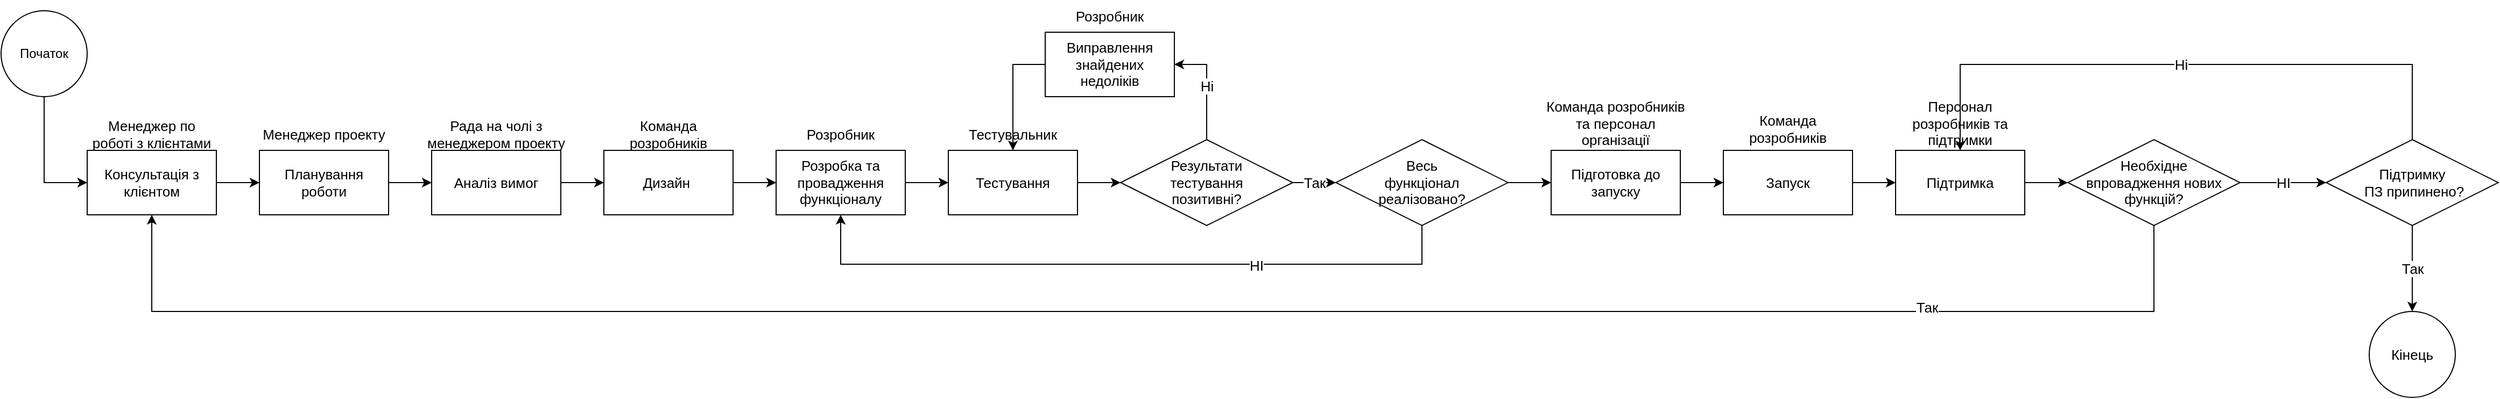 <mxfile version="18.0.2" type="github">
  <diagram id="1EWJdIrW8jpx9071WqiY" name="Page-1">
    <mxGraphModel dx="782" dy="681" grid="1" gridSize="10" guides="1" tooltips="1" connect="1" arrows="1" fold="1" page="1" pageScale="1" pageWidth="1169" pageHeight="827" math="0" shadow="0">
      <root>
        <mxCell id="0" />
        <mxCell id="1" parent="0" />
        <mxCell id="IF_zVUQMi03LqPsfueBN-50" style="edgeStyle=orthogonalEdgeStyle;rounded=0;orthogonalLoop=1;jettySize=auto;html=1;exitX=0.5;exitY=1;exitDx=0;exitDy=0;entryX=0;entryY=0.5;entryDx=0;entryDy=0;fontSize=13;" parent="1" source="IF_zVUQMi03LqPsfueBN-1" target="IF_zVUQMi03LqPsfueBN-27" edge="1">
          <mxGeometry relative="1" as="geometry" />
        </mxCell>
        <mxCell id="IF_zVUQMi03LqPsfueBN-1" value="Початок" style="ellipse;whiteSpace=wrap;html=1;aspect=fixed;" parent="1" vertex="1">
          <mxGeometry y="160" width="80" height="80" as="geometry" />
        </mxCell>
        <mxCell id="IF_zVUQMi03LqPsfueBN-31" style="edgeStyle=orthogonalEdgeStyle;rounded=0;orthogonalLoop=1;jettySize=auto;html=1;exitX=1;exitY=0.5;exitDx=0;exitDy=0;entryX=0;entryY=0.5;entryDx=0;entryDy=0;fontSize=13;" parent="1" source="IF_zVUQMi03LqPsfueBN-2" target="IF_zVUQMi03LqPsfueBN-23" edge="1">
          <mxGeometry relative="1" as="geometry" />
        </mxCell>
        <mxCell id="IF_zVUQMi03LqPsfueBN-2" value="&lt;font style=&quot;font-size: 13px;&quot;&gt;Планування роботи&lt;/font&gt;" style="rounded=0;whiteSpace=wrap;html=1;" parent="1" vertex="1">
          <mxGeometry x="240" y="290" width="120" height="60" as="geometry" />
        </mxCell>
        <mxCell id="IF_zVUQMi03LqPsfueBN-21" style="edgeStyle=orthogonalEdgeStyle;rounded=0;orthogonalLoop=1;jettySize=auto;html=1;exitX=1;exitY=0.5;exitDx=0;exitDy=0;entryX=0;entryY=0.5;entryDx=0;entryDy=0;fontSize=13;" parent="1" source="IF_zVUQMi03LqPsfueBN-3" target="IF_zVUQMi03LqPsfueBN-6" edge="1">
          <mxGeometry relative="1" as="geometry">
            <mxPoint x="840" y="320" as="sourcePoint" />
          </mxGeometry>
        </mxCell>
        <mxCell id="IF_zVUQMi03LqPsfueBN-3" value="&lt;font style=&quot;font-size: 13px;&quot;&gt;Розробка та провадження функціоналу&lt;/font&gt;" style="rounded=0;whiteSpace=wrap;html=1;" parent="1" vertex="1">
          <mxGeometry x="720" y="290" width="120" height="60" as="geometry" />
        </mxCell>
        <mxCell id="IF_zVUQMi03LqPsfueBN-26" style="edgeStyle=orthogonalEdgeStyle;rounded=0;orthogonalLoop=1;jettySize=auto;html=1;exitX=0;exitY=0.5;exitDx=0;exitDy=0;entryX=0.5;entryY=0;entryDx=0;entryDy=0;fontSize=13;" parent="1" source="IF_zVUQMi03LqPsfueBN-4" target="IF_zVUQMi03LqPsfueBN-6" edge="1">
          <mxGeometry relative="1" as="geometry">
            <mxPoint x="960" y="200" as="sourcePoint" />
          </mxGeometry>
        </mxCell>
        <mxCell id="IF_zVUQMi03LqPsfueBN-4" value="&lt;font style=&quot;font-size: 13px;&quot;&gt;Виправлення знайдених недоліків&lt;/font&gt;" style="rounded=0;whiteSpace=wrap;html=1;" parent="1" vertex="1">
          <mxGeometry x="970" y="180" width="120" height="60" as="geometry" />
        </mxCell>
        <mxCell id="IF_zVUQMi03LqPsfueBN-33" style="edgeStyle=orthogonalEdgeStyle;rounded=0;orthogonalLoop=1;jettySize=auto;html=1;exitX=1;exitY=0.5;exitDx=0;exitDy=0;entryX=0;entryY=0.5;entryDx=0;entryDy=0;fontSize=13;" parent="1" source="IF_zVUQMi03LqPsfueBN-5" target="IF_zVUQMi03LqPsfueBN-3" edge="1">
          <mxGeometry relative="1" as="geometry" />
        </mxCell>
        <mxCell id="IF_zVUQMi03LqPsfueBN-5" value="&lt;font style=&quot;font-size: 13px;&quot;&gt;Дизайн&amp;nbsp;&lt;/font&gt;" style="rounded=0;whiteSpace=wrap;html=1;" parent="1" vertex="1">
          <mxGeometry x="560" y="290" width="120" height="60" as="geometry" />
        </mxCell>
        <mxCell id="IF_zVUQMi03LqPsfueBN-22" style="edgeStyle=orthogonalEdgeStyle;rounded=0;orthogonalLoop=1;jettySize=auto;html=1;exitX=1;exitY=0.5;exitDx=0;exitDy=0;entryX=0;entryY=0.5;entryDx=0;entryDy=0;fontSize=13;" parent="1" source="IF_zVUQMi03LqPsfueBN-6" target="IF_zVUQMi03LqPsfueBN-7" edge="1">
          <mxGeometry relative="1" as="geometry" />
        </mxCell>
        <mxCell id="IF_zVUQMi03LqPsfueBN-6" value="&lt;font style=&quot;font-size: 13px;&quot;&gt;Тестування&lt;/font&gt;" style="rounded=0;whiteSpace=wrap;html=1;" parent="1" vertex="1">
          <mxGeometry x="880" y="290" width="120" height="60" as="geometry" />
        </mxCell>
        <mxCell id="IF_zVUQMi03LqPsfueBN-24" value="Так" style="edgeStyle=orthogonalEdgeStyle;rounded=0;orthogonalLoop=1;jettySize=auto;html=1;exitX=1;exitY=0.5;exitDx=0;exitDy=0;entryX=0;entryY=0.5;entryDx=0;entryDy=0;fontSize=13;" parent="1" source="IF_zVUQMi03LqPsfueBN-7" target="IF_zVUQMi03LqPsfueBN-11" edge="1">
          <mxGeometry relative="1" as="geometry" />
        </mxCell>
        <mxCell id="IF_zVUQMi03LqPsfueBN-25" value="Ні" style="edgeStyle=orthogonalEdgeStyle;rounded=0;orthogonalLoop=1;jettySize=auto;html=1;exitX=0.5;exitY=0;exitDx=0;exitDy=0;entryX=1;entryY=0.5;entryDx=0;entryDy=0;fontSize=13;" parent="1" source="IF_zVUQMi03LqPsfueBN-7" target="IF_zVUQMi03LqPsfueBN-4" edge="1">
          <mxGeometry relative="1" as="geometry">
            <mxPoint x="1080" y="200" as="targetPoint" />
          </mxGeometry>
        </mxCell>
        <mxCell id="IF_zVUQMi03LqPsfueBN-7" value="&lt;font style=&quot;font-size: 13px;&quot;&gt;Результати &lt;br&gt;тестування &lt;br&gt;позитивні?&lt;/font&gt;" style="rhombus;whiteSpace=wrap;html=1;" parent="1" vertex="1">
          <mxGeometry x="1040" y="280" width="160" height="80" as="geometry" />
        </mxCell>
        <mxCell id="IF_zVUQMi03LqPsfueBN-30" style="edgeStyle=orthogonalEdgeStyle;rounded=0;orthogonalLoop=1;jettySize=auto;html=1;exitX=0.5;exitY=1;exitDx=0;exitDy=0;entryX=0.5;entryY=1;entryDx=0;entryDy=0;fontSize=13;" parent="1" source="IF_zVUQMi03LqPsfueBN-11" target="IF_zVUQMi03LqPsfueBN-3" edge="1">
          <mxGeometry relative="1" as="geometry">
            <Array as="points">
              <mxPoint x="1320" y="396" />
              <mxPoint x="780" y="396" />
            </Array>
          </mxGeometry>
        </mxCell>
        <mxCell id="IF_zVUQMi03LqPsfueBN-59" value="НІ" style="edgeLabel;html=1;align=center;verticalAlign=middle;resizable=0;points=[];fontSize=13;" parent="IF_zVUQMi03LqPsfueBN-30" vertex="1" connectable="0">
          <mxGeometry x="-0.389" y="1" relative="1" as="geometry">
            <mxPoint as="offset" />
          </mxGeometry>
        </mxCell>
        <mxCell id="IF_zVUQMi03LqPsfueBN-37" style="edgeStyle=orthogonalEdgeStyle;rounded=0;orthogonalLoop=1;jettySize=auto;html=1;exitX=1;exitY=0.5;exitDx=0;exitDy=0;entryX=0;entryY=0.5;entryDx=0;entryDy=0;fontSize=13;" parent="1" source="IF_zVUQMi03LqPsfueBN-11" target="IF_zVUQMi03LqPsfueBN-34" edge="1">
          <mxGeometry relative="1" as="geometry" />
        </mxCell>
        <mxCell id="IF_zVUQMi03LqPsfueBN-11" value="&lt;font style=&quot;font-size: 13px;&quot;&gt;Весь&lt;br&gt;функціонал &lt;br&gt;реалізовано?&lt;/font&gt;" style="rhombus;whiteSpace=wrap;html=1;" parent="1" vertex="1">
          <mxGeometry x="1240" y="280" width="160" height="80" as="geometry" />
        </mxCell>
        <mxCell id="IF_zVUQMi03LqPsfueBN-38" style="edgeStyle=orthogonalEdgeStyle;rounded=0;orthogonalLoop=1;jettySize=auto;html=1;exitX=0.5;exitY=1;exitDx=0;exitDy=0;entryX=0.5;entryY=1;entryDx=0;entryDy=0;fontSize=13;" parent="1" source="IF_zVUQMi03LqPsfueBN-12" target="IF_zVUQMi03LqPsfueBN-27" edge="1">
          <mxGeometry relative="1" as="geometry">
            <Array as="points">
              <mxPoint x="2000" y="440" />
              <mxPoint x="140" y="440" />
            </Array>
          </mxGeometry>
        </mxCell>
        <mxCell id="IF_zVUQMi03LqPsfueBN-58" value="Так" style="edgeLabel;html=1;align=center;verticalAlign=middle;resizable=0;points=[];fontSize=13;" parent="IF_zVUQMi03LqPsfueBN-38" vertex="1" connectable="0">
          <mxGeometry x="-0.713" y="-4" relative="1" as="geometry">
            <mxPoint as="offset" />
          </mxGeometry>
        </mxCell>
        <mxCell id="IF_zVUQMi03LqPsfueBN-41" value="НІ" style="edgeStyle=orthogonalEdgeStyle;rounded=0;orthogonalLoop=1;jettySize=auto;html=1;exitX=1;exitY=0.5;exitDx=0;exitDy=0;fontSize=13;entryX=0;entryY=0.5;entryDx=0;entryDy=0;" parent="1" source="IF_zVUQMi03LqPsfueBN-12" target="IF_zVUQMi03LqPsfueBN-42" edge="1">
          <mxGeometry relative="1" as="geometry">
            <mxPoint x="2100" y="370" as="targetPoint" />
          </mxGeometry>
        </mxCell>
        <mxCell id="IF_zVUQMi03LqPsfueBN-12" value="Необхідне &lt;br&gt;впровадження нових функцій?" style="rhombus;whiteSpace=wrap;html=1;fontSize=13;" parent="1" vertex="1">
          <mxGeometry x="1920" y="280" width="160" height="80" as="geometry" />
        </mxCell>
        <mxCell id="IF_zVUQMi03LqPsfueBN-32" style="edgeStyle=orthogonalEdgeStyle;rounded=0;orthogonalLoop=1;jettySize=auto;html=1;exitX=1;exitY=0.5;exitDx=0;exitDy=0;entryX=0;entryY=0.5;entryDx=0;entryDy=0;fontSize=13;" parent="1" source="IF_zVUQMi03LqPsfueBN-23" target="IF_zVUQMi03LqPsfueBN-5" edge="1">
          <mxGeometry relative="1" as="geometry" />
        </mxCell>
        <mxCell id="IF_zVUQMi03LqPsfueBN-23" value="Аналіз вимог" style="rounded=0;whiteSpace=wrap;html=1;fontSize=13;" parent="1" vertex="1">
          <mxGeometry x="400" y="290" width="120" height="60" as="geometry" />
        </mxCell>
        <mxCell id="IF_zVUQMi03LqPsfueBN-29" style="edgeStyle=orthogonalEdgeStyle;rounded=0;orthogonalLoop=1;jettySize=auto;html=1;exitX=1;exitY=0.5;exitDx=0;exitDy=0;entryX=0;entryY=0.5;entryDx=0;entryDy=0;fontSize=13;" parent="1" source="IF_zVUQMi03LqPsfueBN-27" target="IF_zVUQMi03LqPsfueBN-2" edge="1">
          <mxGeometry relative="1" as="geometry" />
        </mxCell>
        <mxCell id="IF_zVUQMi03LqPsfueBN-27" value="Консультація з клієнтом" style="rounded=0;whiteSpace=wrap;html=1;fontSize=13;" parent="1" vertex="1">
          <mxGeometry x="80" y="290" width="120" height="60" as="geometry" />
        </mxCell>
        <mxCell id="IF_zVUQMi03LqPsfueBN-36" style="edgeStyle=orthogonalEdgeStyle;rounded=0;orthogonalLoop=1;jettySize=auto;html=1;exitX=1;exitY=0.5;exitDx=0;exitDy=0;entryX=0;entryY=0.5;entryDx=0;entryDy=0;fontSize=13;" parent="1" source="IF_zVUQMi03LqPsfueBN-34" target="IF_zVUQMi03LqPsfueBN-35" edge="1">
          <mxGeometry relative="1" as="geometry" />
        </mxCell>
        <mxCell id="IF_zVUQMi03LqPsfueBN-34" value="Підготовка до запуску" style="rounded=0;whiteSpace=wrap;html=1;fontSize=13;" parent="1" vertex="1">
          <mxGeometry x="1440" y="290" width="120" height="60" as="geometry" />
        </mxCell>
        <mxCell id="IF_zVUQMi03LqPsfueBN-39" style="edgeStyle=orthogonalEdgeStyle;rounded=0;orthogonalLoop=1;jettySize=auto;html=1;exitX=1;exitY=0.5;exitDx=0;exitDy=0;fontSize=13;entryX=0;entryY=0.5;entryDx=0;entryDy=0;" parent="1" source="IF_zVUQMi03LqPsfueBN-35" target="IF_zVUQMi03LqPsfueBN-40" edge="1">
          <mxGeometry relative="1" as="geometry">
            <mxPoint x="1730" y="180" as="targetPoint" />
          </mxGeometry>
        </mxCell>
        <mxCell id="IF_zVUQMi03LqPsfueBN-35" value="Запуск" style="rounded=0;whiteSpace=wrap;html=1;fontSize=13;" parent="1" vertex="1">
          <mxGeometry x="1600" y="290" width="120" height="60" as="geometry" />
        </mxCell>
        <mxCell id="IF_zVUQMi03LqPsfueBN-43" style="edgeStyle=orthogonalEdgeStyle;rounded=0;orthogonalLoop=1;jettySize=auto;html=1;exitX=1;exitY=0.5;exitDx=0;exitDy=0;fontSize=13;entryX=0;entryY=0.5;entryDx=0;entryDy=0;" parent="1" source="IF_zVUQMi03LqPsfueBN-40" target="IF_zVUQMi03LqPsfueBN-12" edge="1">
          <mxGeometry relative="1" as="geometry">
            <mxPoint x="1960" y="390" as="targetPoint" />
          </mxGeometry>
        </mxCell>
        <mxCell id="IF_zVUQMi03LqPsfueBN-40" value="Підтримка" style="rounded=0;whiteSpace=wrap;html=1;fontSize=13;" parent="1" vertex="1">
          <mxGeometry x="1760" y="290" width="120" height="60" as="geometry" />
        </mxCell>
        <mxCell id="IF_zVUQMi03LqPsfueBN-44" value="Ні" style="edgeStyle=orthogonalEdgeStyle;rounded=0;orthogonalLoop=1;jettySize=auto;html=1;exitX=0.5;exitY=0;exitDx=0;exitDy=0;entryX=0.5;entryY=0;entryDx=0;entryDy=0;fontSize=13;" parent="1" source="IF_zVUQMi03LqPsfueBN-42" target="IF_zVUQMi03LqPsfueBN-40" edge="1">
          <mxGeometry relative="1" as="geometry">
            <Array as="points">
              <mxPoint x="2240" y="210" />
              <mxPoint x="1820" y="210" />
            </Array>
          </mxGeometry>
        </mxCell>
        <mxCell id="IF_zVUQMi03LqPsfueBN-57" value="Так" style="edgeStyle=orthogonalEdgeStyle;rounded=0;orthogonalLoop=1;jettySize=auto;html=1;exitX=0.5;exitY=1;exitDx=0;exitDy=0;fontSize=13;" parent="1" source="IF_zVUQMi03LqPsfueBN-42" target="IF_zVUQMi03LqPsfueBN-45" edge="1">
          <mxGeometry relative="1" as="geometry" />
        </mxCell>
        <mxCell id="IF_zVUQMi03LqPsfueBN-42" value="Підтримку&lt;br&gt;&amp;nbsp;ПЗ припинено?" style="rhombus;whiteSpace=wrap;html=1;fontSize=13;" parent="1" vertex="1">
          <mxGeometry x="2160" y="280" width="160" height="80" as="geometry" />
        </mxCell>
        <mxCell id="IF_zVUQMi03LqPsfueBN-45" value="Кінець" style="ellipse;whiteSpace=wrap;html=1;aspect=fixed;fontSize=13;" parent="1" vertex="1">
          <mxGeometry x="2200" y="440" width="80" height="80" as="geometry" />
        </mxCell>
        <mxCell id="qHFjrfzewxJxyT735zwG-1" value="Менеджер по роботі з клієнтами" style="text;html=1;strokeColor=none;fillColor=none;align=center;verticalAlign=middle;whiteSpace=wrap;rounded=0;fontSize=13;" vertex="1" parent="1">
          <mxGeometry x="80" y="260" width="120" height="30" as="geometry" />
        </mxCell>
        <mxCell id="qHFjrfzewxJxyT735zwG-2" value="Менеджер проекту" style="text;html=1;strokeColor=none;fillColor=none;align=center;verticalAlign=middle;whiteSpace=wrap;rounded=0;fontSize=13;" vertex="1" parent="1">
          <mxGeometry x="240" y="260" width="120" height="30" as="geometry" />
        </mxCell>
        <mxCell id="qHFjrfzewxJxyT735zwG-3" value="Рада на чолі з менеджером проекту" style="text;html=1;strokeColor=none;fillColor=none;align=center;verticalAlign=middle;whiteSpace=wrap;rounded=0;fontSize=13;" vertex="1" parent="1">
          <mxGeometry x="390" y="260" width="140" height="30" as="geometry" />
        </mxCell>
        <mxCell id="qHFjrfzewxJxyT735zwG-4" value="Команда розробників" style="text;html=1;strokeColor=none;fillColor=none;align=center;verticalAlign=middle;whiteSpace=wrap;rounded=0;fontSize=13;" vertex="1" parent="1">
          <mxGeometry x="560" y="260" width="120" height="30" as="geometry" />
        </mxCell>
        <mxCell id="qHFjrfzewxJxyT735zwG-5" value="Розробник" style="text;html=1;strokeColor=none;fillColor=none;align=center;verticalAlign=middle;whiteSpace=wrap;rounded=0;fontSize=13;" vertex="1" parent="1">
          <mxGeometry x="720" y="260" width="120" height="30" as="geometry" />
        </mxCell>
        <mxCell id="qHFjrfzewxJxyT735zwG-6" value="Тестувальник" style="text;html=1;strokeColor=none;fillColor=none;align=center;verticalAlign=middle;whiteSpace=wrap;rounded=0;fontSize=13;" vertex="1" parent="1">
          <mxGeometry x="880" y="260" width="120" height="30" as="geometry" />
        </mxCell>
        <mxCell id="qHFjrfzewxJxyT735zwG-7" value="Розробник" style="text;html=1;strokeColor=none;fillColor=none;align=center;verticalAlign=middle;whiteSpace=wrap;rounded=0;fontSize=13;" vertex="1" parent="1">
          <mxGeometry x="970" y="150" width="120" height="30" as="geometry" />
        </mxCell>
        <mxCell id="qHFjrfzewxJxyT735zwG-8" value="Команда розробників та персонал організації" style="text;html=1;strokeColor=none;fillColor=none;align=center;verticalAlign=middle;whiteSpace=wrap;rounded=0;fontSize=13;" vertex="1" parent="1">
          <mxGeometry x="1430" y="250" width="140" height="30" as="geometry" />
        </mxCell>
        <mxCell id="qHFjrfzewxJxyT735zwG-9" value="Команда розробників" style="text;html=1;strokeColor=none;fillColor=none;align=center;verticalAlign=middle;whiteSpace=wrap;rounded=0;fontSize=13;" vertex="1" parent="1">
          <mxGeometry x="1600" y="250" width="120" height="40" as="geometry" />
        </mxCell>
        <mxCell id="qHFjrfzewxJxyT735zwG-10" value="Персонал розробників та підтримки" style="text;html=1;strokeColor=none;fillColor=none;align=center;verticalAlign=middle;whiteSpace=wrap;rounded=0;fontSize=13;" vertex="1" parent="1">
          <mxGeometry x="1760" y="250" width="120" height="30" as="geometry" />
        </mxCell>
      </root>
    </mxGraphModel>
  </diagram>
</mxfile>
